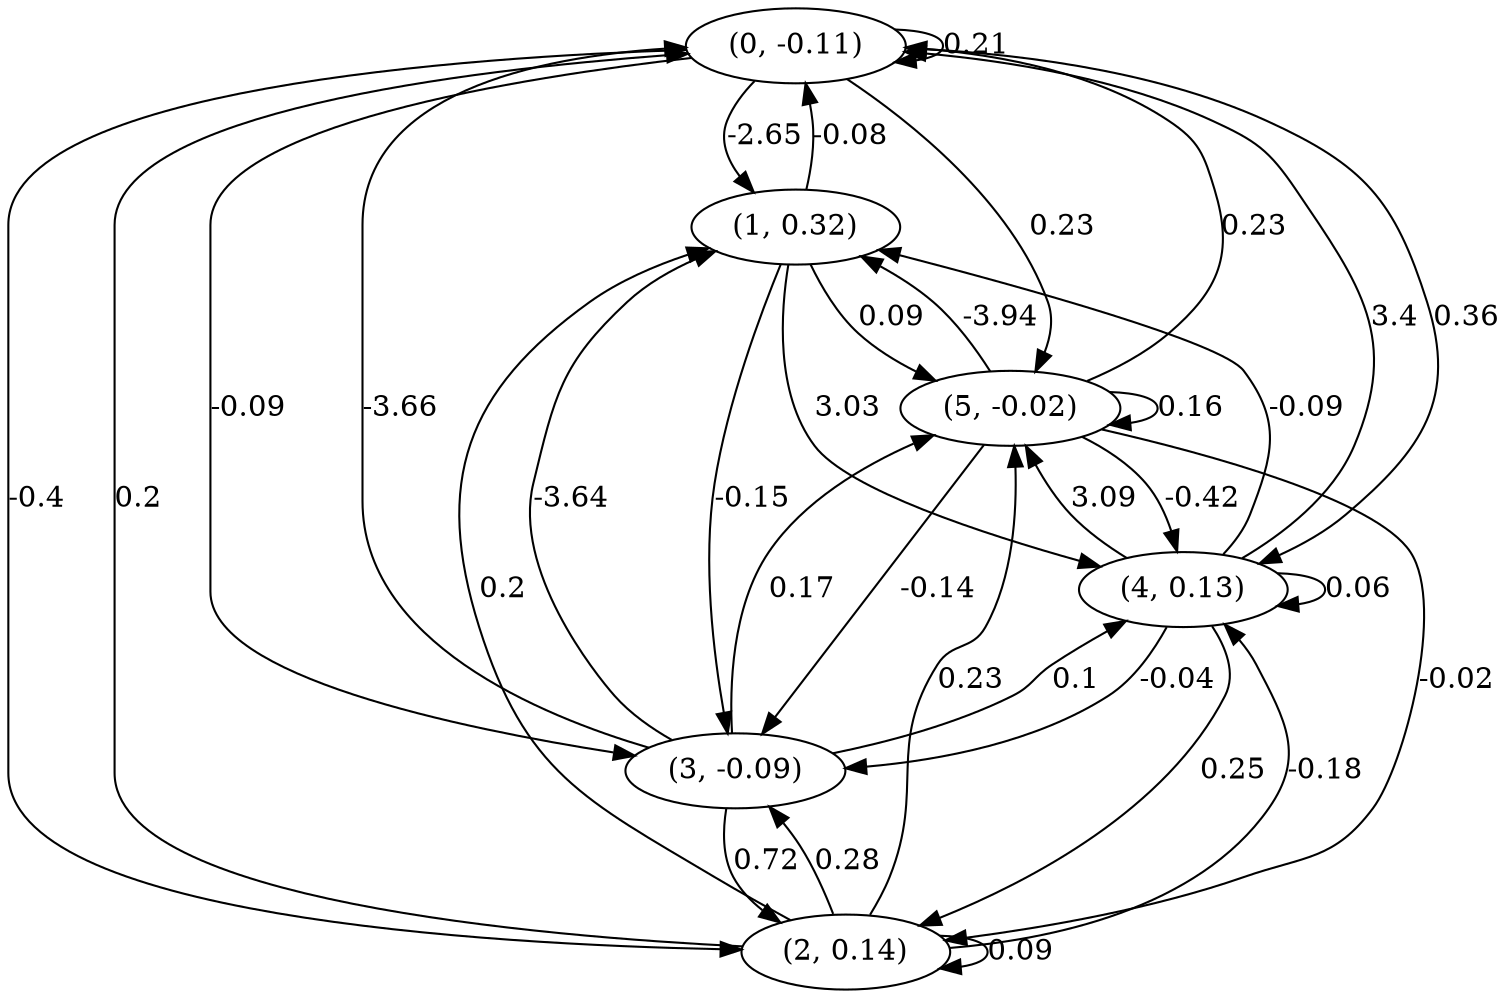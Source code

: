 digraph {
    0 [ label = "(0, -0.11)" ]
    1 [ label = "(1, 0.32)" ]
    2 [ label = "(2, 0.14)" ]
    3 [ label = "(3, -0.09)" ]
    4 [ label = "(4, 0.13)" ]
    5 [ label = "(5, -0.02)" ]
    0 -> 0 [ label = "0.21" ]
    2 -> 2 [ label = "0.09" ]
    4 -> 4 [ label = "0.06" ]
    5 -> 5 [ label = "0.16" ]
    1 -> 0 [ label = "-0.08" ]
    2 -> 0 [ label = "0.2" ]
    3 -> 0 [ label = "-3.66" ]
    4 -> 0 [ label = "3.4" ]
    5 -> 0 [ label = "0.23" ]
    0 -> 1 [ label = "-2.65" ]
    2 -> 1 [ label = "0.2" ]
    3 -> 1 [ label = "-3.64" ]
    4 -> 1 [ label = "-0.09" ]
    5 -> 1 [ label = "-3.94" ]
    0 -> 2 [ label = "-0.4" ]
    3 -> 2 [ label = "0.72" ]
    4 -> 2 [ label = "0.25" ]
    5 -> 2 [ label = "-0.02" ]
    0 -> 3 [ label = "-0.09" ]
    1 -> 3 [ label = "-0.15" ]
    2 -> 3 [ label = "0.28" ]
    4 -> 3 [ label = "-0.04" ]
    5 -> 3 [ label = "-0.14" ]
    0 -> 4 [ label = "0.36" ]
    1 -> 4 [ label = "3.03" ]
    2 -> 4 [ label = "-0.18" ]
    3 -> 4 [ label = "0.1" ]
    5 -> 4 [ label = "-0.42" ]
    0 -> 5 [ label = "0.23" ]
    1 -> 5 [ label = "0.09" ]
    2 -> 5 [ label = "0.23" ]
    3 -> 5 [ label = "0.17" ]
    4 -> 5 [ label = "3.09" ]
}

